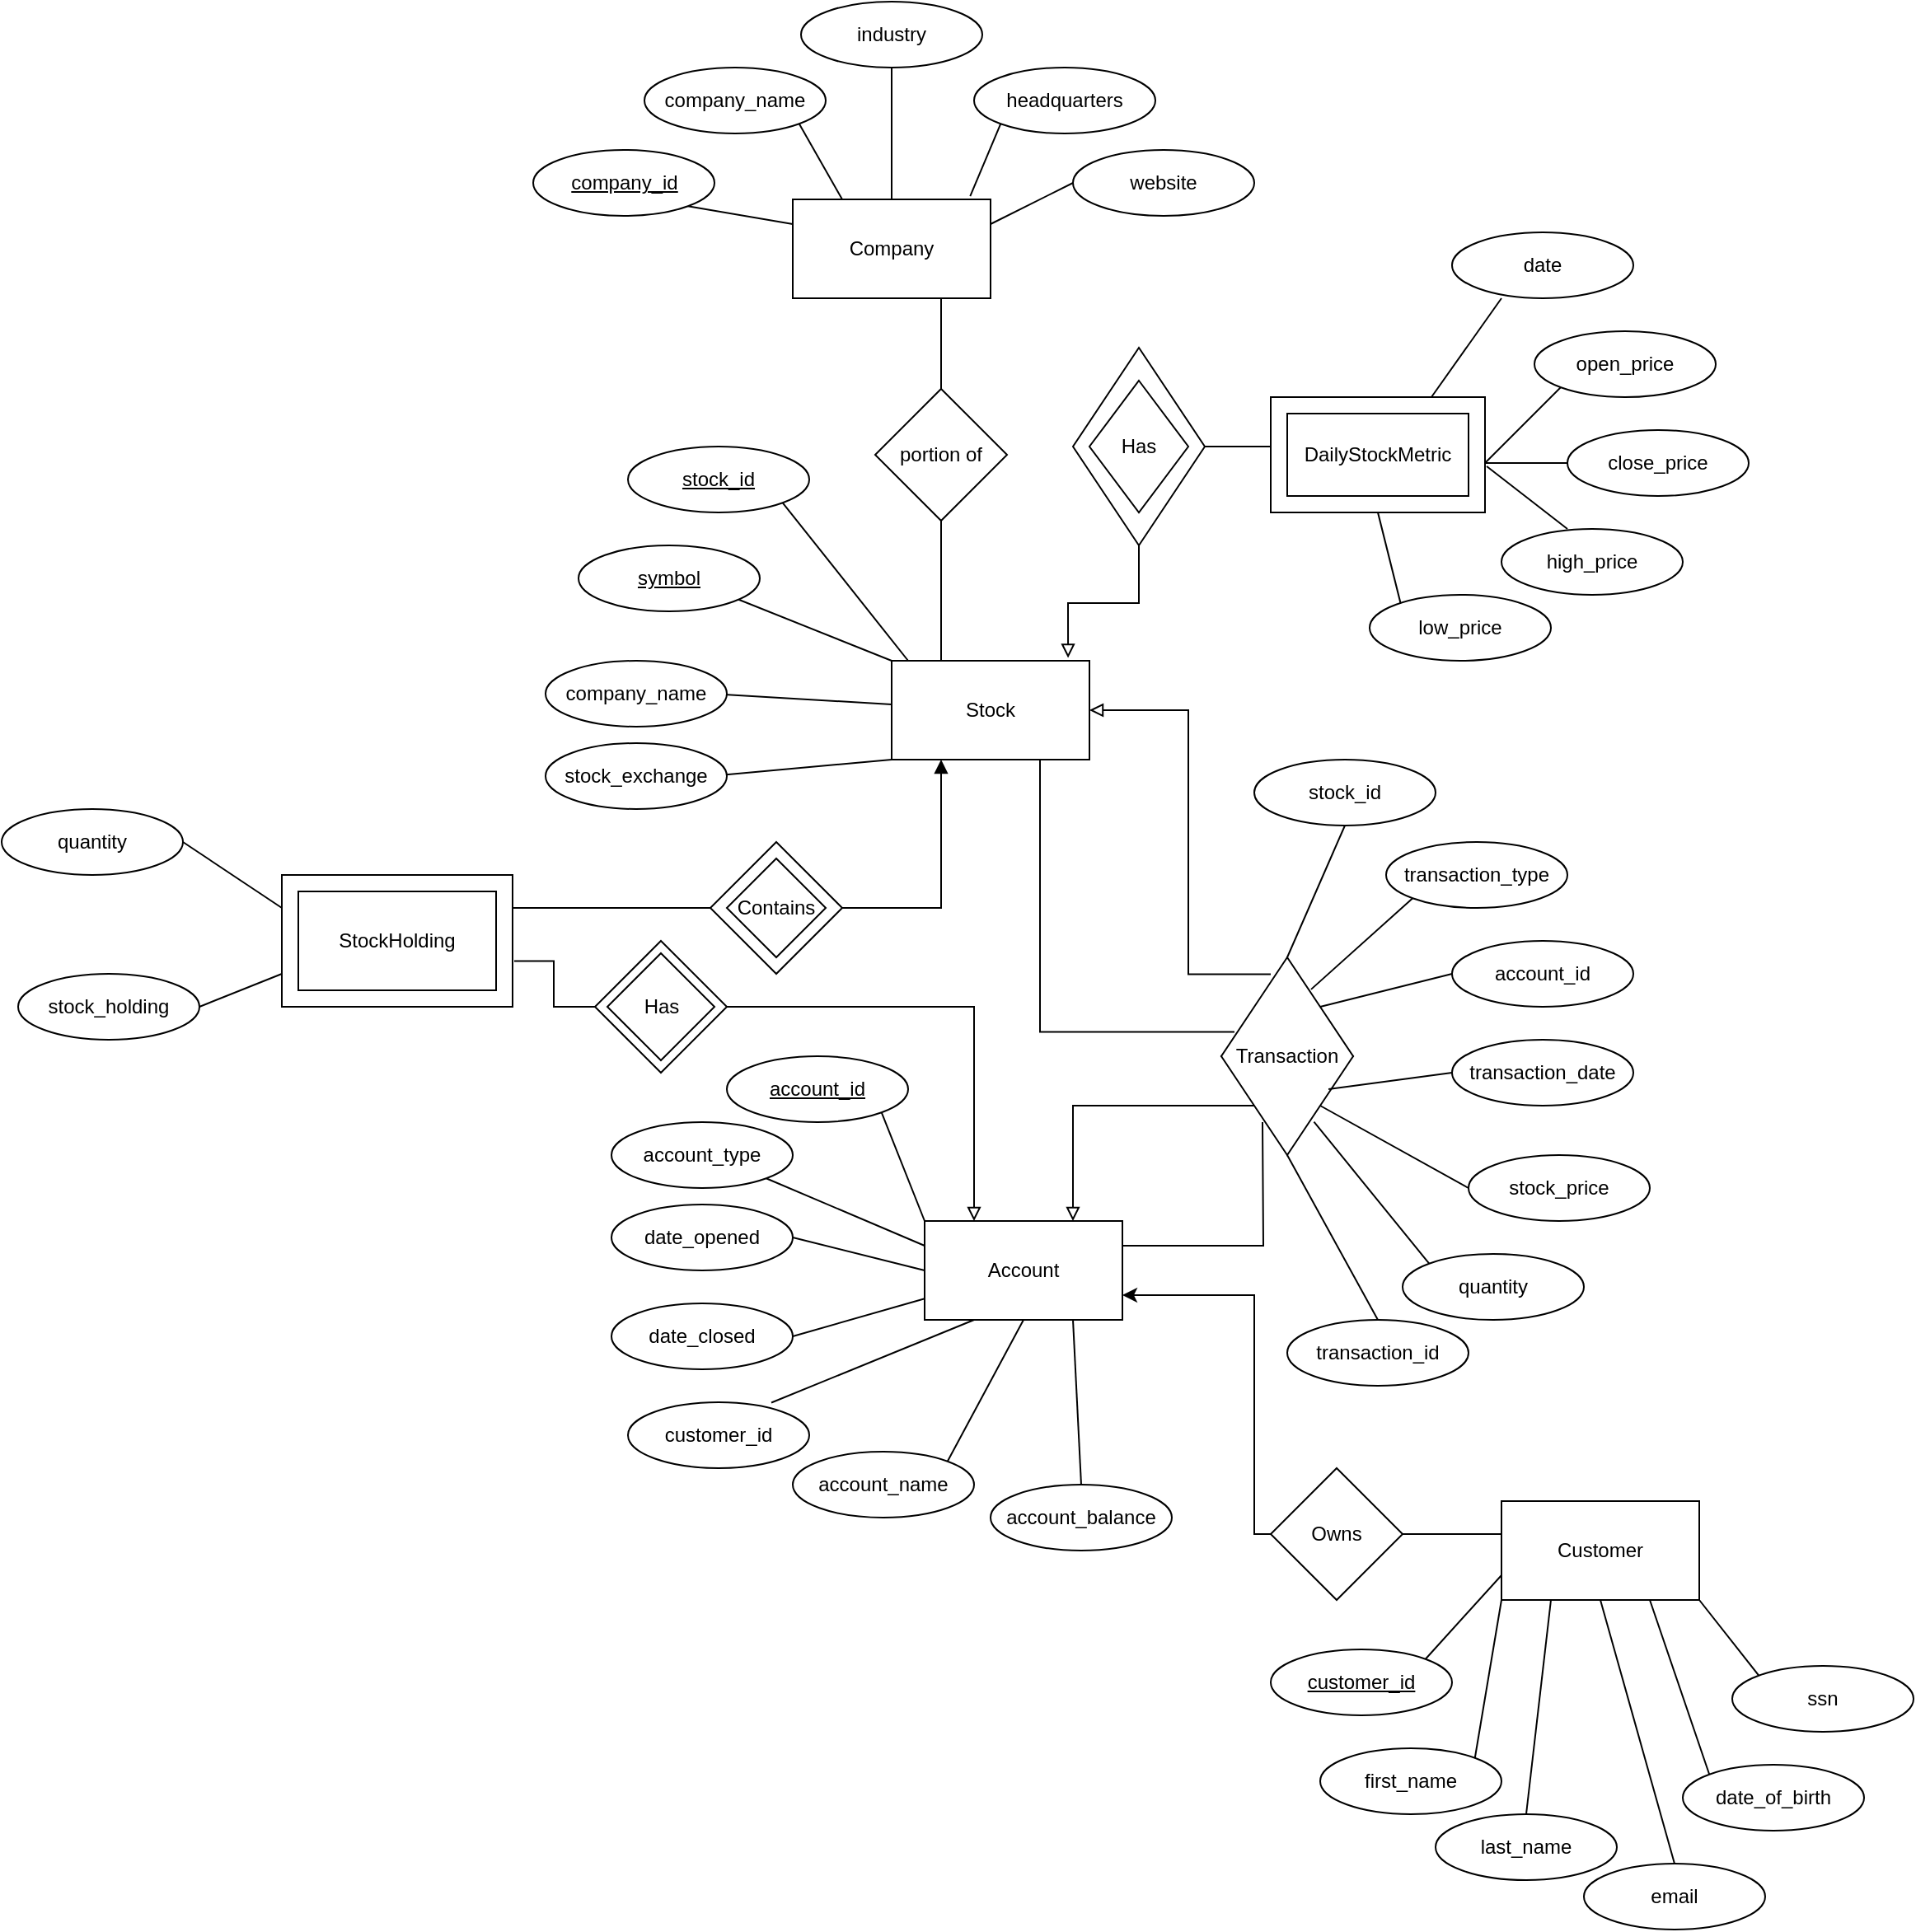 <mxfile version="24.2.5" type="device">
  <diagram name="Page-1" id="oaUo-WbenHMAV_XajP27">
    <mxGraphModel dx="814" dy="549" grid="1" gridSize="10" guides="1" tooltips="1" connect="1" arrows="1" fold="1" page="1" pageScale="1" pageWidth="2000" pageHeight="2000" math="0" shadow="0">
      <root>
        <mxCell id="0" />
        <mxCell id="1" parent="0" />
        <mxCell id="vkavQpKFRlv0VeJYz5XR-65" value="" style="rhombus;whiteSpace=wrap;html=1;" parent="1" vertex="1">
          <mxGeometry x="1140" y="830" width="80" height="80" as="geometry" />
        </mxCell>
        <mxCell id="vkavQpKFRlv0VeJYz5XR-11" value="Transaction" style="rhombus;whiteSpace=wrap;html=1;" parent="1" vertex="1">
          <mxGeometry x="1140" y="810" width="80" height="120" as="geometry" />
        </mxCell>
        <mxCell id="vkavQpKFRlv0VeJYz5XR-79" style="edgeStyle=orthogonalEdgeStyle;rounded=0;orthogonalLoop=1;jettySize=auto;html=1;exitX=0.25;exitY=1;exitDx=0;exitDy=0;endArrow=none;endFill=0;startArrow=block;startFill=1;entryX=1;entryY=0.5;entryDx=0;entryDy=0;" parent="1" source="y0bqGsKDebT5sbNC3E2F-1" target="vkavQpKFRlv0VeJYz5XR-121" edge="1">
          <mxGeometry relative="1" as="geometry">
            <mxPoint x="970" y="810" as="targetPoint" />
          </mxGeometry>
        </mxCell>
        <mxCell id="y0bqGsKDebT5sbNC3E2F-1" value="Stock" style="rounded=0;whiteSpace=wrap;html=1;" parent="1" vertex="1">
          <mxGeometry x="940" y="630" width="120" height="60" as="geometry" />
        </mxCell>
        <mxCell id="y0bqGsKDebT5sbNC3E2F-2" value="" style="endArrow=none;html=1;rounded=0;" parent="1" edge="1">
          <mxGeometry width="50" height="50" relative="1" as="geometry">
            <mxPoint x="840" y="590" as="sourcePoint" />
            <mxPoint x="940" y="630" as="targetPoint" />
          </mxGeometry>
        </mxCell>
        <mxCell id="y0bqGsKDebT5sbNC3E2F-3" value="&lt;u&gt;symbol&lt;/u&gt;" style="ellipse;whiteSpace=wrap;html=1;" parent="1" vertex="1">
          <mxGeometry x="750" y="560" width="110" height="40" as="geometry" />
        </mxCell>
        <mxCell id="y0bqGsKDebT5sbNC3E2F-4" value="" style="endArrow=none;html=1;rounded=0;" parent="1" source="y0bqGsKDebT5sbNC3E2F-1" edge="1">
          <mxGeometry width="50" height="50" relative="1" as="geometry">
            <mxPoint x="869.289" y="710" as="sourcePoint" />
            <mxPoint x="830" y="650" as="targetPoint" />
          </mxGeometry>
        </mxCell>
        <mxCell id="y0bqGsKDebT5sbNC3E2F-5" value="" style="endArrow=none;html=1;rounded=0;" parent="1" edge="1">
          <mxGeometry width="50" height="50" relative="1" as="geometry">
            <mxPoint x="830" y="700" as="sourcePoint" />
            <mxPoint x="940" y="690" as="targetPoint" />
          </mxGeometry>
        </mxCell>
        <mxCell id="y0bqGsKDebT5sbNC3E2F-6" value="stock_exchange" style="ellipse;whiteSpace=wrap;html=1;" parent="1" vertex="1">
          <mxGeometry x="730" y="680" width="110" height="40" as="geometry" />
        </mxCell>
        <mxCell id="y0bqGsKDebT5sbNC3E2F-7" value="company_name" style="ellipse;whiteSpace=wrap;html=1;" parent="1" vertex="1">
          <mxGeometry x="730" y="630" width="110" height="40" as="geometry" />
        </mxCell>
        <mxCell id="y0bqGsKDebT5sbNC3E2F-8" value="stock_id" style="ellipse;whiteSpace=wrap;html=1;fontStyle=4" parent="1" vertex="1">
          <mxGeometry x="780" y="500" width="110" height="40" as="geometry" />
        </mxCell>
        <mxCell id="y0bqGsKDebT5sbNC3E2F-9" value="" style="endArrow=none;html=1;rounded=0;entryX=1;entryY=1;entryDx=0;entryDy=0;" parent="1" target="y0bqGsKDebT5sbNC3E2F-8" edge="1">
          <mxGeometry width="50" height="50" relative="1" as="geometry">
            <mxPoint x="950" y="630" as="sourcePoint" />
            <mxPoint x="1000" y="580" as="targetPoint" />
          </mxGeometry>
        </mxCell>
        <mxCell id="vkavQpKFRlv0VeJYz5XR-85" style="edgeStyle=orthogonalEdgeStyle;rounded=0;orthogonalLoop=1;jettySize=auto;html=1;exitX=0.75;exitY=0;exitDx=0;exitDy=0;entryX=0;entryY=1;entryDx=0;entryDy=0;endArrow=none;endFill=0;startArrow=block;startFill=0;" parent="1" source="vkavQpKFRlv0VeJYz5XR-1" target="vkavQpKFRlv0VeJYz5XR-11" edge="1">
          <mxGeometry relative="1" as="geometry">
            <Array as="points">
              <mxPoint x="1050" y="900" />
            </Array>
          </mxGeometry>
        </mxCell>
        <mxCell id="vkavQpKFRlv0VeJYz5XR-86" style="edgeStyle=orthogonalEdgeStyle;rounded=0;orthogonalLoop=1;jettySize=auto;html=1;exitX=1;exitY=0.25;exitDx=0;exitDy=0;endArrow=none;endFill=0;" parent="1" source="vkavQpKFRlv0VeJYz5XR-1" edge="1">
          <mxGeometry relative="1" as="geometry">
            <mxPoint x="1165" y="910" as="targetPoint" />
          </mxGeometry>
        </mxCell>
        <mxCell id="vkavQpKFRlv0VeJYz5XR-1" value="Account" style="rounded=0;whiteSpace=wrap;html=1;" parent="1" vertex="1">
          <mxGeometry x="960" y="970" width="120" height="60" as="geometry" />
        </mxCell>
        <mxCell id="vkavQpKFRlv0VeJYz5XR-2" value="" style="endArrow=none;html=1;rounded=0;exitX=1;exitY=0.5;exitDx=0;exitDy=0;entryX=0;entryY=0.5;entryDx=0;entryDy=0;" parent="1" source="vkavQpKFRlv0VeJYz5XR-3" target="vkavQpKFRlv0VeJYz5XR-1" edge="1">
          <mxGeometry width="50" height="50" relative="1" as="geometry">
            <mxPoint x="860" y="930" as="sourcePoint" />
            <mxPoint x="960" y="970" as="targetPoint" />
          </mxGeometry>
        </mxCell>
        <mxCell id="vkavQpKFRlv0VeJYz5XR-3" value="date_opened" style="ellipse;whiteSpace=wrap;html=1;" parent="1" vertex="1">
          <mxGeometry x="770" y="960" width="110" height="40" as="geometry" />
        </mxCell>
        <mxCell id="vkavQpKFRlv0VeJYz5XR-4" value="" style="endArrow=none;html=1;rounded=0;entryX=1;entryY=0.5;entryDx=0;entryDy=0;" parent="1" source="vkavQpKFRlv0VeJYz5XR-1" target="vkavQpKFRlv0VeJYz5XR-7" edge="1">
          <mxGeometry width="50" height="50" relative="1" as="geometry">
            <mxPoint x="889.289" y="1050" as="sourcePoint" />
            <mxPoint x="850" y="990" as="targetPoint" />
          </mxGeometry>
        </mxCell>
        <mxCell id="vkavQpKFRlv0VeJYz5XR-5" value="" style="endArrow=none;html=1;rounded=0;entryX=0.25;entryY=1;entryDx=0;entryDy=0;exitX=0.791;exitY=0.006;exitDx=0;exitDy=0;exitPerimeter=0;" parent="1" source="vkavQpKFRlv0VeJYz5XR-23" target="vkavQpKFRlv0VeJYz5XR-1" edge="1">
          <mxGeometry width="50" height="50" relative="1" as="geometry">
            <mxPoint x="850" y="1040" as="sourcePoint" />
            <mxPoint x="960" y="1030" as="targetPoint" />
          </mxGeometry>
        </mxCell>
        <mxCell id="vkavQpKFRlv0VeJYz5XR-6" value="account_balance" style="ellipse;whiteSpace=wrap;html=1;" parent="1" vertex="1">
          <mxGeometry x="1000" y="1130" width="110" height="40" as="geometry" />
        </mxCell>
        <mxCell id="vkavQpKFRlv0VeJYz5XR-7" value="date_closed" style="ellipse;whiteSpace=wrap;html=1;" parent="1" vertex="1">
          <mxGeometry x="770" y="1020" width="110" height="40" as="geometry" />
        </mxCell>
        <mxCell id="vkavQpKFRlv0VeJYz5XR-8" value="&lt;u&gt;account_id&lt;/u&gt;" style="ellipse;whiteSpace=wrap;html=1;" parent="1" vertex="1">
          <mxGeometry x="840" y="870" width="110" height="40" as="geometry" />
        </mxCell>
        <mxCell id="vkavQpKFRlv0VeJYz5XR-9" value="" style="endArrow=none;html=1;rounded=0;entryX=1;entryY=1;entryDx=0;entryDy=0;exitX=0;exitY=0;exitDx=0;exitDy=0;" parent="1" source="vkavQpKFRlv0VeJYz5XR-1" target="vkavQpKFRlv0VeJYz5XR-8" edge="1">
          <mxGeometry width="50" height="50" relative="1" as="geometry">
            <mxPoint x="970" y="970" as="sourcePoint" />
            <mxPoint x="1020" y="920" as="targetPoint" />
          </mxGeometry>
        </mxCell>
        <mxCell id="vkavQpKFRlv0VeJYz5XR-13" value="" style="endArrow=none;html=1;rounded=0;exitX=0.813;exitY=0.667;exitDx=0;exitDy=0;exitPerimeter=0;entryX=0;entryY=0.5;entryDx=0;entryDy=0;" parent="1" source="vkavQpKFRlv0VeJYz5XR-11" target="vkavQpKFRlv0VeJYz5XR-17" edge="1">
          <mxGeometry width="50" height="50" relative="1" as="geometry">
            <mxPoint x="1230" y="880" as="sourcePoint" />
            <mxPoint x="1300" y="920" as="targetPoint" />
          </mxGeometry>
        </mxCell>
        <mxCell id="vkavQpKFRlv0VeJYz5XR-14" value="account_id" style="ellipse;whiteSpace=wrap;html=1;fontStyle=0" parent="1" vertex="1">
          <mxGeometry x="1280" y="800" width="110" height="40" as="geometry" />
        </mxCell>
        <mxCell id="vkavQpKFRlv0VeJYz5XR-16" value="quantity" style="ellipse;whiteSpace=wrap;html=1;" parent="1" vertex="1">
          <mxGeometry x="1250" y="990" width="110" height="40" as="geometry" />
        </mxCell>
        <mxCell id="vkavQpKFRlv0VeJYz5XR-17" value="transaction_date" style="ellipse;whiteSpace=wrap;html=1;" parent="1" vertex="1">
          <mxGeometry x="1280" y="860" width="110" height="40" as="geometry" />
        </mxCell>
        <mxCell id="vkavQpKFRlv0VeJYz5XR-19" value="" style="endArrow=none;html=1;rounded=0;exitX=1;exitY=0;exitDx=0;exitDy=0;" parent="1" source="vkavQpKFRlv0VeJYz5XR-11" edge="1">
          <mxGeometry width="50" height="50" relative="1" as="geometry">
            <mxPoint x="1235" y="920" as="sourcePoint" />
            <mxPoint x="1280" y="820" as="targetPoint" />
          </mxGeometry>
        </mxCell>
        <mxCell id="vkavQpKFRlv0VeJYz5XR-20" value="" style="endArrow=none;html=1;rounded=0;exitX=1;exitY=1;exitDx=0;exitDy=0;entryX=0;entryY=0.5;entryDx=0;entryDy=0;" parent="1" source="vkavQpKFRlv0VeJYz5XR-11" target="vkavQpKFRlv0VeJYz5XR-29" edge="1">
          <mxGeometry width="50" height="50" relative="1" as="geometry">
            <mxPoint x="1245" y="930" as="sourcePoint" />
            <mxPoint x="1340" y="1020" as="targetPoint" />
          </mxGeometry>
        </mxCell>
        <mxCell id="vkavQpKFRlv0VeJYz5XR-21" value="" style="endArrow=none;html=1;rounded=0;exitX=0.703;exitY=0.832;exitDx=0;exitDy=0;exitPerimeter=0;entryX=0;entryY=0;entryDx=0;entryDy=0;" parent="1" source="vkavQpKFRlv0VeJYz5XR-11" target="vkavQpKFRlv0VeJYz5XR-16" edge="1">
          <mxGeometry width="50" height="50" relative="1" as="geometry">
            <mxPoint x="1255" y="940" as="sourcePoint" />
            <mxPoint x="1260" y="1040" as="targetPoint" />
          </mxGeometry>
        </mxCell>
        <mxCell id="vkavQpKFRlv0VeJYz5XR-22" value="" style="endArrow=none;html=1;rounded=0;exitX=0.681;exitY=0.162;exitDx=0;exitDy=0;entryX=0;entryY=1;entryDx=0;entryDy=0;exitPerimeter=0;" parent="1" source="vkavQpKFRlv0VeJYz5XR-11" target="vkavQpKFRlv0VeJYz5XR-30" edge="1">
          <mxGeometry width="50" height="50" relative="1" as="geometry">
            <mxPoint x="1180" y="810" as="sourcePoint" />
            <mxPoint x="1197" y="770" as="targetPoint" />
          </mxGeometry>
        </mxCell>
        <mxCell id="vkavQpKFRlv0VeJYz5XR-23" value="customer_id" style="ellipse;whiteSpace=wrap;html=1;" parent="1" vertex="1">
          <mxGeometry x="780" y="1080" width="110" height="40" as="geometry" />
        </mxCell>
        <mxCell id="vkavQpKFRlv0VeJYz5XR-24" value="account_type" style="ellipse;whiteSpace=wrap;html=1;" parent="1" vertex="1">
          <mxGeometry x="770" y="910" width="110" height="40" as="geometry" />
        </mxCell>
        <mxCell id="vkavQpKFRlv0VeJYz5XR-25" value="account_name" style="ellipse;whiteSpace=wrap;html=1;" parent="1" vertex="1">
          <mxGeometry x="880" y="1110" width="110" height="40" as="geometry" />
        </mxCell>
        <mxCell id="vkavQpKFRlv0VeJYz5XR-26" value="" style="endArrow=none;html=1;rounded=0;entryX=0.5;entryY=0;entryDx=0;entryDy=0;exitX=0.75;exitY=1;exitDx=0;exitDy=0;" parent="1" source="vkavQpKFRlv0VeJYz5XR-1" target="vkavQpKFRlv0VeJYz5XR-6" edge="1">
          <mxGeometry width="50" height="50" relative="1" as="geometry">
            <mxPoint x="990" y="1030" as="sourcePoint" />
            <mxPoint x="904" y="884" as="targetPoint" />
          </mxGeometry>
        </mxCell>
        <mxCell id="vkavQpKFRlv0VeJYz5XR-27" value="" style="endArrow=none;html=1;rounded=0;entryX=1;entryY=1;entryDx=0;entryDy=0;exitX=0;exitY=0.25;exitDx=0;exitDy=0;" parent="1" source="vkavQpKFRlv0VeJYz5XR-1" target="vkavQpKFRlv0VeJYz5XR-24" edge="1">
          <mxGeometry width="50" height="50" relative="1" as="geometry">
            <mxPoint x="990" y="990" as="sourcePoint" />
            <mxPoint x="914" y="894" as="targetPoint" />
          </mxGeometry>
        </mxCell>
        <mxCell id="vkavQpKFRlv0VeJYz5XR-28" value="" style="endArrow=none;html=1;rounded=0;entryX=1;entryY=0;entryDx=0;entryDy=0;exitX=0.5;exitY=1;exitDx=0;exitDy=0;" parent="1" source="vkavQpKFRlv0VeJYz5XR-1" target="vkavQpKFRlv0VeJYz5XR-25" edge="1">
          <mxGeometry width="50" height="50" relative="1" as="geometry">
            <mxPoint x="960" y="1030" as="sourcePoint" />
            <mxPoint x="924" y="904" as="targetPoint" />
          </mxGeometry>
        </mxCell>
        <mxCell id="vkavQpKFRlv0VeJYz5XR-29" value="stock_price" style="ellipse;whiteSpace=wrap;html=1;" parent="1" vertex="1">
          <mxGeometry x="1290" y="930" width="110" height="40" as="geometry" />
        </mxCell>
        <mxCell id="vkavQpKFRlv0VeJYz5XR-30" value="transaction_type" style="ellipse;whiteSpace=wrap;html=1;" parent="1" vertex="1">
          <mxGeometry x="1240" y="740" width="110" height="40" as="geometry" />
        </mxCell>
        <mxCell id="vkavQpKFRlv0VeJYz5XR-40" value="" style="rhombus;whiteSpace=wrap;html=1;" parent="1" vertex="1">
          <mxGeometry x="1050" y="440" width="80" height="120" as="geometry" />
        </mxCell>
        <mxCell id="vkavQpKFRlv0VeJYz5XR-41" value="" style="endArrow=none;html=1;rounded=0;endFill=0;entryX=0;entryY=0.429;entryDx=0;entryDy=0;entryPerimeter=0;" parent="1" target="vkavQpKFRlv0VeJYz5XR-46" edge="1">
          <mxGeometry width="50" height="50" relative="1" as="geometry">
            <mxPoint x="1130" y="500" as="sourcePoint" />
            <mxPoint x="1180" y="500" as="targetPoint" />
          </mxGeometry>
        </mxCell>
        <mxCell id="vkavQpKFRlv0VeJYz5XR-45" value="Has" style="rhombus;whiteSpace=wrap;html=1;" parent="1" vertex="1">
          <mxGeometry x="1060" y="460" width="60" height="80" as="geometry" />
        </mxCell>
        <mxCell id="vkavQpKFRlv0VeJYz5XR-46" value="" style="rounded=0;whiteSpace=wrap;html=1;" parent="1" vertex="1">
          <mxGeometry x="1170" y="470" width="130" height="70" as="geometry" />
        </mxCell>
        <mxCell id="vkavQpKFRlv0VeJYz5XR-47" value="DailyStockMetric" style="rounded=0;whiteSpace=wrap;html=1;" parent="1" vertex="1">
          <mxGeometry x="1180" y="480" width="110" height="50" as="geometry" />
        </mxCell>
        <mxCell id="vkavQpKFRlv0VeJYz5XR-48" value="" style="endArrow=none;html=1;rounded=0;" parent="1" edge="1">
          <mxGeometry width="50" height="50" relative="1" as="geometry">
            <mxPoint x="1300" y="510" as="sourcePoint" />
            <mxPoint x="1350" y="460" as="targetPoint" />
          </mxGeometry>
        </mxCell>
        <mxCell id="vkavQpKFRlv0VeJYz5XR-49" value="" style="endArrow=none;html=1;rounded=0;" parent="1" edge="1">
          <mxGeometry width="50" height="50" relative="1" as="geometry">
            <mxPoint x="1300" y="510" as="sourcePoint" />
            <mxPoint x="1360" y="510" as="targetPoint" />
          </mxGeometry>
        </mxCell>
        <mxCell id="vkavQpKFRlv0VeJYz5XR-50" value="" style="endArrow=none;html=1;rounded=0;exitX=0.5;exitY=1;exitDx=0;exitDy=0;" parent="1" source="vkavQpKFRlv0VeJYz5XR-46" edge="1">
          <mxGeometry width="50" height="50" relative="1" as="geometry">
            <mxPoint x="1290" y="630" as="sourcePoint" />
            <mxPoint x="1250" y="600" as="targetPoint" />
          </mxGeometry>
        </mxCell>
        <mxCell id="vkavQpKFRlv0VeJYz5XR-51" value="" style="endArrow=none;html=1;rounded=0;exitX=1.008;exitY=0.6;exitDx=0;exitDy=0;exitPerimeter=0;" parent="1" source="vkavQpKFRlv0VeJYz5XR-46" edge="1">
          <mxGeometry width="50" height="50" relative="1" as="geometry">
            <mxPoint x="1310" y="650" as="sourcePoint" />
            <mxPoint x="1350" y="550" as="targetPoint" />
          </mxGeometry>
        </mxCell>
        <mxCell id="vkavQpKFRlv0VeJYz5XR-52" value="date" style="ellipse;whiteSpace=wrap;html=1;" parent="1" vertex="1">
          <mxGeometry x="1280" y="370" width="110" height="40" as="geometry" />
        </mxCell>
        <mxCell id="vkavQpKFRlv0VeJYz5XR-53" value="open_price" style="ellipse;whiteSpace=wrap;html=1;" parent="1" vertex="1">
          <mxGeometry x="1330" y="430" width="110" height="40" as="geometry" />
        </mxCell>
        <mxCell id="vkavQpKFRlv0VeJYz5XR-54" value="close_price" style="ellipse;whiteSpace=wrap;html=1;" parent="1" vertex="1">
          <mxGeometry x="1350" y="490" width="110" height="40" as="geometry" />
        </mxCell>
        <mxCell id="vkavQpKFRlv0VeJYz5XR-55" value="high_price" style="ellipse;whiteSpace=wrap;html=1;" parent="1" vertex="1">
          <mxGeometry x="1310" y="550" width="110" height="40" as="geometry" />
        </mxCell>
        <mxCell id="vkavQpKFRlv0VeJYz5XR-56" value="low_price" style="ellipse;whiteSpace=wrap;html=1;" parent="1" vertex="1">
          <mxGeometry x="1230" y="590" width="110" height="40" as="geometry" />
        </mxCell>
        <mxCell id="vkavQpKFRlv0VeJYz5XR-58" value="" style="endArrow=none;html=1;rounded=0;exitX=0.75;exitY=0;exitDx=0;exitDy=0;" parent="1" source="vkavQpKFRlv0VeJYz5XR-46" edge="1">
          <mxGeometry width="50" height="50" relative="1" as="geometry">
            <mxPoint x="1223" y="490" as="sourcePoint" />
            <mxPoint x="1310" y="410" as="targetPoint" />
          </mxGeometry>
        </mxCell>
        <mxCell id="vkavQpKFRlv0VeJYz5XR-63" style="edgeStyle=orthogonalEdgeStyle;rounded=0;orthogonalLoop=1;jettySize=auto;html=1;exitX=1;exitY=0.5;exitDx=0;exitDy=0;entryX=0.375;entryY=0.085;entryDx=0;entryDy=0;entryPerimeter=0;startArrow=block;startFill=0;endArrow=none;endFill=0;" parent="1" source="y0bqGsKDebT5sbNC3E2F-1" target="vkavQpKFRlv0VeJYz5XR-11" edge="1">
          <mxGeometry relative="1" as="geometry">
            <Array as="points">
              <mxPoint x="1120" y="660" />
              <mxPoint x="1120" y="820" />
            </Array>
          </mxGeometry>
        </mxCell>
        <mxCell id="vkavQpKFRlv0VeJYz5XR-66" style="edgeStyle=orthogonalEdgeStyle;rounded=0;orthogonalLoop=1;jettySize=auto;html=1;exitX=0.5;exitY=1;exitDx=0;exitDy=0;entryX=0.892;entryY=-0.029;entryDx=0;entryDy=0;entryPerimeter=0;endArrow=block;endFill=0;" parent="1" source="vkavQpKFRlv0VeJYz5XR-40" target="y0bqGsKDebT5sbNC3E2F-1" edge="1">
          <mxGeometry relative="1" as="geometry" />
        </mxCell>
        <mxCell id="vkavQpKFRlv0VeJYz5XR-78" style="rounded=0;orthogonalLoop=1;jettySize=auto;html=1;exitX=0;exitY=0.25;exitDx=0;exitDy=0;entryX=1;entryY=0.5;entryDx=0;entryDy=0;endArrow=none;endFill=0;" parent="1" source="vkavQpKFRlv0VeJYz5XR-68" target="vkavQpKFRlv0VeJYz5XR-73" edge="1">
          <mxGeometry relative="1" as="geometry" />
        </mxCell>
        <mxCell id="vkavQpKFRlv0VeJYz5XR-68" value="" style="rounded=0;whiteSpace=wrap;html=1;" parent="1" vertex="1">
          <mxGeometry x="570" y="760" width="140" height="80" as="geometry" />
        </mxCell>
        <mxCell id="vkavQpKFRlv0VeJYz5XR-67" value="StockHolding" style="rounded=0;whiteSpace=wrap;html=1;" parent="1" vertex="1">
          <mxGeometry x="580" y="770" width="120" height="60" as="geometry" />
        </mxCell>
        <mxCell id="vkavQpKFRlv0VeJYz5XR-70" style="edgeStyle=orthogonalEdgeStyle;rounded=0;orthogonalLoop=1;jettySize=auto;html=1;exitX=0.75;exitY=1;exitDx=0;exitDy=0;entryX=0.1;entryY=0.377;entryDx=0;entryDy=0;entryPerimeter=0;endArrow=none;endFill=0;" parent="1" source="y0bqGsKDebT5sbNC3E2F-1" target="vkavQpKFRlv0VeJYz5XR-11" edge="1">
          <mxGeometry relative="1" as="geometry">
            <Array as="points">
              <mxPoint x="1030" y="855" />
            </Array>
          </mxGeometry>
        </mxCell>
        <mxCell id="vkavQpKFRlv0VeJYz5XR-73" value="quantity" style="ellipse;whiteSpace=wrap;html=1;" parent="1" vertex="1">
          <mxGeometry x="400" y="720" width="110" height="40" as="geometry" />
        </mxCell>
        <mxCell id="vkavQpKFRlv0VeJYz5XR-75" style="rounded=0;orthogonalLoop=1;jettySize=auto;html=1;exitX=1;exitY=0.5;exitDx=0;exitDy=0;entryX=0;entryY=0.75;entryDx=0;entryDy=0;endArrow=none;endFill=0;" parent="1" source="vkavQpKFRlv0VeJYz5XR-74" target="vkavQpKFRlv0VeJYz5XR-68" edge="1">
          <mxGeometry relative="1" as="geometry">
            <mxPoint x="560" y="820" as="targetPoint" />
          </mxGeometry>
        </mxCell>
        <mxCell id="vkavQpKFRlv0VeJYz5XR-74" value="stock_holding" style="ellipse;whiteSpace=wrap;html=1;" parent="1" vertex="1">
          <mxGeometry x="410" y="820" width="110" height="40" as="geometry" />
        </mxCell>
        <mxCell id="vkavQpKFRlv0VeJYz5XR-80" style="edgeStyle=orthogonalEdgeStyle;rounded=0;orthogonalLoop=1;jettySize=auto;html=1;exitX=0.25;exitY=0;exitDx=0;exitDy=0;endArrow=none;endFill=0;startArrow=block;startFill=0;entryX=1;entryY=0.5;entryDx=0;entryDy=0;" parent="1" source="vkavQpKFRlv0VeJYz5XR-1" target="vkavQpKFRlv0VeJYz5XR-123" edge="1">
          <mxGeometry relative="1" as="geometry">
            <mxPoint x="990" y="829" as="targetPoint" />
          </mxGeometry>
        </mxCell>
        <mxCell id="vkavQpKFRlv0VeJYz5XR-117" style="edgeStyle=orthogonalEdgeStyle;rounded=0;orthogonalLoop=1;jettySize=auto;html=1;exitX=0;exitY=0.25;exitDx=0;exitDy=0;entryX=1;entryY=0.5;entryDx=0;entryDy=0;endArrow=none;endFill=0;" parent="1" source="vkavQpKFRlv0VeJYz5XR-82" edge="1">
          <mxGeometry relative="1" as="geometry">
            <mxPoint x="1190" y="1160" as="targetPoint" />
            <Array as="points">
              <mxPoint x="1310" y="1160" />
            </Array>
          </mxGeometry>
        </mxCell>
        <mxCell id="vkavQpKFRlv0VeJYz5XR-82" value="Customer" style="rounded=0;whiteSpace=wrap;html=1;" parent="1" vertex="1">
          <mxGeometry x="1310" y="1140" width="120" height="60" as="geometry" />
        </mxCell>
        <mxCell id="vkavQpKFRlv0VeJYz5XR-111" style="rounded=0;orthogonalLoop=1;jettySize=auto;html=1;exitX=0;exitY=0;exitDx=0;exitDy=0;entryX=1;entryY=1;entryDx=0;entryDy=0;strokeColor=default;align=center;verticalAlign=middle;fontFamily=Helvetica;fontSize=11;fontColor=default;labelBackgroundColor=default;endArrow=none;endFill=0;" parent="1" source="vkavQpKFRlv0VeJYz5XR-95" target="vkavQpKFRlv0VeJYz5XR-82" edge="1">
          <mxGeometry relative="1" as="geometry" />
        </mxCell>
        <mxCell id="vkavQpKFRlv0VeJYz5XR-95" value="ssn" style="ellipse;whiteSpace=wrap;html=1;" parent="1" vertex="1">
          <mxGeometry x="1450" y="1240" width="110" height="40" as="geometry" />
        </mxCell>
        <mxCell id="vkavQpKFRlv0VeJYz5XR-109" style="rounded=0;orthogonalLoop=1;jettySize=auto;html=1;exitX=0.5;exitY=0;exitDx=0;exitDy=0;entryX=0.5;entryY=1;entryDx=0;entryDy=0;strokeColor=default;align=center;verticalAlign=middle;fontFamily=Helvetica;fontSize=11;fontColor=default;labelBackgroundColor=default;endArrow=none;endFill=0;" parent="1" source="vkavQpKFRlv0VeJYz5XR-96" target="vkavQpKFRlv0VeJYz5XR-82" edge="1">
          <mxGeometry relative="1" as="geometry" />
        </mxCell>
        <mxCell id="vkavQpKFRlv0VeJYz5XR-96" value="email" style="ellipse;whiteSpace=wrap;html=1;" parent="1" vertex="1">
          <mxGeometry x="1360" y="1360" width="110" height="40" as="geometry" />
        </mxCell>
        <mxCell id="vkavQpKFRlv0VeJYz5XR-110" style="rounded=0;orthogonalLoop=1;jettySize=auto;html=1;exitX=0;exitY=0;exitDx=0;exitDy=0;entryX=0.75;entryY=1;entryDx=0;entryDy=0;strokeColor=default;align=center;verticalAlign=middle;fontFamily=Helvetica;fontSize=11;fontColor=default;labelBackgroundColor=default;endArrow=none;endFill=0;" parent="1" source="vkavQpKFRlv0VeJYz5XR-97" target="vkavQpKFRlv0VeJYz5XR-82" edge="1">
          <mxGeometry relative="1" as="geometry" />
        </mxCell>
        <mxCell id="vkavQpKFRlv0VeJYz5XR-97" value="date_of_birth" style="ellipse;whiteSpace=wrap;html=1;" parent="1" vertex="1">
          <mxGeometry x="1420" y="1300" width="110" height="40" as="geometry" />
        </mxCell>
        <mxCell id="vkavQpKFRlv0VeJYz5XR-108" style="rounded=0;orthogonalLoop=1;jettySize=auto;html=1;exitX=0.5;exitY=0;exitDx=0;exitDy=0;entryX=0.25;entryY=1;entryDx=0;entryDy=0;strokeColor=default;align=center;verticalAlign=middle;fontFamily=Helvetica;fontSize=11;fontColor=default;labelBackgroundColor=default;endArrow=none;endFill=0;" parent="1" source="vkavQpKFRlv0VeJYz5XR-98" target="vkavQpKFRlv0VeJYz5XR-82" edge="1">
          <mxGeometry relative="1" as="geometry" />
        </mxCell>
        <mxCell id="vkavQpKFRlv0VeJYz5XR-98" value="last_name" style="ellipse;whiteSpace=wrap;html=1;" parent="1" vertex="1">
          <mxGeometry x="1270" y="1330" width="110" height="40" as="geometry" />
        </mxCell>
        <mxCell id="vkavQpKFRlv0VeJYz5XR-107" style="rounded=0;orthogonalLoop=1;jettySize=auto;html=1;exitX=1;exitY=0;exitDx=0;exitDy=0;strokeColor=default;align=center;verticalAlign=middle;fontFamily=Helvetica;fontSize=11;fontColor=default;labelBackgroundColor=default;endArrow=none;endFill=0;entryX=0;entryY=1;entryDx=0;entryDy=0;" parent="1" source="vkavQpKFRlv0VeJYz5XR-99" target="vkavQpKFRlv0VeJYz5XR-82" edge="1">
          <mxGeometry relative="1" as="geometry">
            <mxPoint x="1310" y="1210" as="targetPoint" />
          </mxGeometry>
        </mxCell>
        <mxCell id="vkavQpKFRlv0VeJYz5XR-99" value="first_name" style="ellipse;whiteSpace=wrap;html=1;" parent="1" vertex="1">
          <mxGeometry x="1200" y="1290" width="110" height="40" as="geometry" />
        </mxCell>
        <mxCell id="vkavQpKFRlv0VeJYz5XR-106" style="rounded=0;orthogonalLoop=1;jettySize=auto;html=1;exitX=1;exitY=0;exitDx=0;exitDy=0;entryX=0;entryY=0.75;entryDx=0;entryDy=0;strokeColor=default;align=center;verticalAlign=middle;fontFamily=Helvetica;fontSize=11;fontColor=default;labelBackgroundColor=default;endArrow=none;endFill=0;" parent="1" source="vkavQpKFRlv0VeJYz5XR-100" target="vkavQpKFRlv0VeJYz5XR-82" edge="1">
          <mxGeometry relative="1" as="geometry" />
        </mxCell>
        <mxCell id="vkavQpKFRlv0VeJYz5XR-100" value="&lt;u&gt;customer_id&lt;/u&gt;" style="ellipse;whiteSpace=wrap;html=1;" parent="1" vertex="1">
          <mxGeometry x="1170" y="1230" width="110" height="40" as="geometry" />
        </mxCell>
        <mxCell id="vkavQpKFRlv0VeJYz5XR-118" style="edgeStyle=orthogonalEdgeStyle;rounded=0;orthogonalLoop=1;jettySize=auto;html=1;exitX=0;exitY=0.5;exitDx=0;exitDy=0;entryX=1;entryY=0.75;entryDx=0;entryDy=0;" parent="1" source="vkavQpKFRlv0VeJYz5XR-116" target="vkavQpKFRlv0VeJYz5XR-1" edge="1">
          <mxGeometry relative="1" as="geometry">
            <Array as="points">
              <mxPoint x="1160" y="1160" />
              <mxPoint x="1160" y="1015" />
            </Array>
          </mxGeometry>
        </mxCell>
        <mxCell id="vkavQpKFRlv0VeJYz5XR-116" value="Owns" style="rhombus;whiteSpace=wrap;html=1;" parent="1" vertex="1">
          <mxGeometry x="1170" y="1120" width="80" height="80" as="geometry" />
        </mxCell>
        <mxCell id="vkavQpKFRlv0VeJYz5XR-122" style="edgeStyle=orthogonalEdgeStyle;rounded=0;orthogonalLoop=1;jettySize=auto;html=1;exitX=0;exitY=0.5;exitDx=0;exitDy=0;entryX=1;entryY=0.25;entryDx=0;entryDy=0;endArrow=none;endFill=0;" parent="1" source="vkavQpKFRlv0VeJYz5XR-121" target="vkavQpKFRlv0VeJYz5XR-68" edge="1">
          <mxGeometry relative="1" as="geometry" />
        </mxCell>
        <mxCell id="vkavQpKFRlv0VeJYz5XR-121" value="" style="rhombus;whiteSpace=wrap;html=1;" parent="1" vertex="1">
          <mxGeometry x="830" y="740" width="80" height="80" as="geometry" />
        </mxCell>
        <mxCell id="vkavQpKFRlv0VeJYz5XR-123" value="Has" style="rhombus;whiteSpace=wrap;html=1;" parent="1" vertex="1">
          <mxGeometry x="760" y="800" width="80" height="80" as="geometry" />
        </mxCell>
        <mxCell id="vkavQpKFRlv0VeJYz5XR-124" style="edgeStyle=orthogonalEdgeStyle;rounded=0;orthogonalLoop=1;jettySize=auto;html=1;exitX=0;exitY=0.5;exitDx=0;exitDy=0;entryX=1.007;entryY=0.653;entryDx=0;entryDy=0;entryPerimeter=0;endArrow=none;endFill=0;" parent="1" source="vkavQpKFRlv0VeJYz5XR-123" target="vkavQpKFRlv0VeJYz5XR-68" edge="1">
          <mxGeometry relative="1" as="geometry" />
        </mxCell>
        <mxCell id="lBa3l7pTQt7clRzadR9O-1" value="Has" style="rhombus;whiteSpace=wrap;html=1;" parent="1" vertex="1">
          <mxGeometry x="767.5" y="807.5" width="65" height="65" as="geometry" />
        </mxCell>
        <mxCell id="lBa3l7pTQt7clRzadR9O-2" value="Contains" style="rhombus;whiteSpace=wrap;html=1;" parent="1" vertex="1">
          <mxGeometry x="840" y="750" width="60" height="60" as="geometry" />
        </mxCell>
        <mxCell id="wAfQsrGKhMa0RwAwBSoY-2" value="Company" style="rounded=0;whiteSpace=wrap;html=1;" vertex="1" parent="1">
          <mxGeometry x="880" y="350" width="120" height="60" as="geometry" />
        </mxCell>
        <mxCell id="wAfQsrGKhMa0RwAwBSoY-11" style="edgeStyle=orthogonalEdgeStyle;rounded=0;orthogonalLoop=1;jettySize=auto;html=1;exitX=0.5;exitY=1;exitDx=0;exitDy=0;entryX=0.25;entryY=0;entryDx=0;entryDy=0;endArrow=none;endFill=0;" edge="1" parent="1" source="wAfQsrGKhMa0RwAwBSoY-4" target="y0bqGsKDebT5sbNC3E2F-1">
          <mxGeometry relative="1" as="geometry" />
        </mxCell>
        <mxCell id="wAfQsrGKhMa0RwAwBSoY-12" style="edgeStyle=orthogonalEdgeStyle;rounded=0;orthogonalLoop=1;jettySize=auto;html=1;exitX=0.5;exitY=0;exitDx=0;exitDy=0;entryX=0.75;entryY=1;entryDx=0;entryDy=0;endArrow=none;endFill=0;" edge="1" parent="1" source="wAfQsrGKhMa0RwAwBSoY-4" target="wAfQsrGKhMa0RwAwBSoY-2">
          <mxGeometry relative="1" as="geometry" />
        </mxCell>
        <mxCell id="wAfQsrGKhMa0RwAwBSoY-4" value="portion of" style="rhombus;whiteSpace=wrap;html=1;" vertex="1" parent="1">
          <mxGeometry x="930" y="465" width="80" height="80" as="geometry" />
        </mxCell>
        <mxCell id="wAfQsrGKhMa0RwAwBSoY-6" value="headquarters" style="ellipse;whiteSpace=wrap;html=1;" vertex="1" parent="1">
          <mxGeometry x="990" y="270" width="110" height="40" as="geometry" />
        </mxCell>
        <mxCell id="wAfQsrGKhMa0RwAwBSoY-15" style="rounded=0;orthogonalLoop=1;jettySize=auto;html=1;exitX=0.5;exitY=1;exitDx=0;exitDy=0;entryX=0.5;entryY=0;entryDx=0;entryDy=0;endArrow=none;endFill=0;" edge="1" parent="1" source="wAfQsrGKhMa0RwAwBSoY-7" target="wAfQsrGKhMa0RwAwBSoY-2">
          <mxGeometry relative="1" as="geometry" />
        </mxCell>
        <mxCell id="wAfQsrGKhMa0RwAwBSoY-7" value="industry" style="ellipse;whiteSpace=wrap;html=1;" vertex="1" parent="1">
          <mxGeometry x="885" y="230" width="110" height="40" as="geometry" />
        </mxCell>
        <mxCell id="wAfQsrGKhMa0RwAwBSoY-8" value="company_name" style="ellipse;whiteSpace=wrap;html=1;" vertex="1" parent="1">
          <mxGeometry x="790" y="270" width="110" height="40" as="geometry" />
        </mxCell>
        <mxCell id="wAfQsrGKhMa0RwAwBSoY-13" style="rounded=0;orthogonalLoop=1;jettySize=auto;html=1;exitX=0;exitY=0.5;exitDx=0;exitDy=0;entryX=1;entryY=0.25;entryDx=0;entryDy=0;endArrow=none;endFill=0;" edge="1" parent="1" source="wAfQsrGKhMa0RwAwBSoY-9" target="wAfQsrGKhMa0RwAwBSoY-2">
          <mxGeometry relative="1" as="geometry" />
        </mxCell>
        <mxCell id="wAfQsrGKhMa0RwAwBSoY-9" value="website" style="ellipse;whiteSpace=wrap;html=1;" vertex="1" parent="1">
          <mxGeometry x="1050" y="320" width="110" height="40" as="geometry" />
        </mxCell>
        <mxCell id="wAfQsrGKhMa0RwAwBSoY-17" style="rounded=0;orthogonalLoop=1;jettySize=auto;html=1;exitX=1;exitY=1;exitDx=0;exitDy=0;entryX=0;entryY=0.25;entryDx=0;entryDy=0;strokeColor=default;align=center;verticalAlign=middle;fontFamily=Helvetica;fontSize=11;fontColor=default;labelBackgroundColor=default;endArrow=none;endFill=0;" edge="1" parent="1" source="wAfQsrGKhMa0RwAwBSoY-10" target="wAfQsrGKhMa0RwAwBSoY-2">
          <mxGeometry relative="1" as="geometry" />
        </mxCell>
        <mxCell id="wAfQsrGKhMa0RwAwBSoY-10" value="company_id" style="ellipse;whiteSpace=wrap;html=1;fontStyle=4" vertex="1" parent="1">
          <mxGeometry x="722.5" y="320" width="110" height="40" as="geometry" />
        </mxCell>
        <mxCell id="wAfQsrGKhMa0RwAwBSoY-14" style="rounded=0;orthogonalLoop=1;jettySize=auto;html=1;exitX=0;exitY=1;exitDx=0;exitDy=0;entryX=0.897;entryY=-0.033;entryDx=0;entryDy=0;entryPerimeter=0;strokeColor=default;align=center;verticalAlign=middle;fontFamily=Helvetica;fontSize=11;fontColor=default;labelBackgroundColor=default;endArrow=none;endFill=0;" edge="1" parent="1" source="wAfQsrGKhMa0RwAwBSoY-6" target="wAfQsrGKhMa0RwAwBSoY-2">
          <mxGeometry relative="1" as="geometry" />
        </mxCell>
        <mxCell id="wAfQsrGKhMa0RwAwBSoY-16" style="rounded=0;orthogonalLoop=1;jettySize=auto;html=1;exitX=1;exitY=1;exitDx=0;exitDy=0;entryX=0.25;entryY=0;entryDx=0;entryDy=0;strokeColor=default;align=center;verticalAlign=middle;fontFamily=Helvetica;fontSize=11;fontColor=default;labelBackgroundColor=default;endArrow=none;endFill=0;" edge="1" parent="1" source="wAfQsrGKhMa0RwAwBSoY-8" target="wAfQsrGKhMa0RwAwBSoY-2">
          <mxGeometry relative="1" as="geometry" />
        </mxCell>
        <mxCell id="wAfQsrGKhMa0RwAwBSoY-21" style="rounded=0;orthogonalLoop=1;jettySize=auto;html=1;exitX=0.5;exitY=1;exitDx=0;exitDy=0;entryX=0.5;entryY=0;entryDx=0;entryDy=0;endArrow=none;endFill=0;" edge="1" parent="1" source="wAfQsrGKhMa0RwAwBSoY-19" target="vkavQpKFRlv0VeJYz5XR-11">
          <mxGeometry relative="1" as="geometry" />
        </mxCell>
        <mxCell id="wAfQsrGKhMa0RwAwBSoY-19" value="stock_id" style="ellipse;whiteSpace=wrap;html=1;" vertex="1" parent="1">
          <mxGeometry x="1160" y="690" width="110" height="40" as="geometry" />
        </mxCell>
        <mxCell id="wAfQsrGKhMa0RwAwBSoY-24" style="rounded=0;orthogonalLoop=1;jettySize=auto;html=1;exitX=0.5;exitY=0;exitDx=0;exitDy=0;entryX=0.5;entryY=1;entryDx=0;entryDy=0;endArrow=none;endFill=0;" edge="1" parent="1" source="wAfQsrGKhMa0RwAwBSoY-23" target="vkavQpKFRlv0VeJYz5XR-11">
          <mxGeometry relative="1" as="geometry" />
        </mxCell>
        <mxCell id="wAfQsrGKhMa0RwAwBSoY-23" value="transaction_id" style="ellipse;whiteSpace=wrap;html=1;" vertex="1" parent="1">
          <mxGeometry x="1180" y="1030" width="110" height="40" as="geometry" />
        </mxCell>
      </root>
    </mxGraphModel>
  </diagram>
</mxfile>
